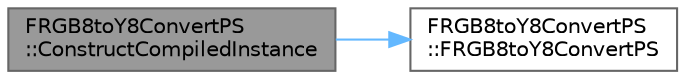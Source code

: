 digraph "FRGB8toY8ConvertPS::ConstructCompiledInstance"
{
 // INTERACTIVE_SVG=YES
 // LATEX_PDF_SIZE
  bgcolor="transparent";
  edge [fontname=Helvetica,fontsize=10,labelfontname=Helvetica,labelfontsize=10];
  node [fontname=Helvetica,fontsize=10,shape=box,height=0.2,width=0.4];
  rankdir="LR";
  Node1 [id="Node000001",label="FRGB8toY8ConvertPS\l::ConstructCompiledInstance",height=0.2,width=0.4,color="gray40", fillcolor="grey60", style="filled", fontcolor="black",tooltip=" "];
  Node1 -> Node2 [id="edge1_Node000001_Node000002",color="steelblue1",style="solid",tooltip=" "];
  Node2 [id="Node000002",label="FRGB8toY8ConvertPS\l::FRGB8toY8ConvertPS",height=0.2,width=0.4,color="grey40", fillcolor="white", style="filled",URL="$d8/d78/classFRGB8toY8ConvertPS.html#a12dc9e215987d8b4abeaeb87d7734e9f",tooltip=" "];
}
